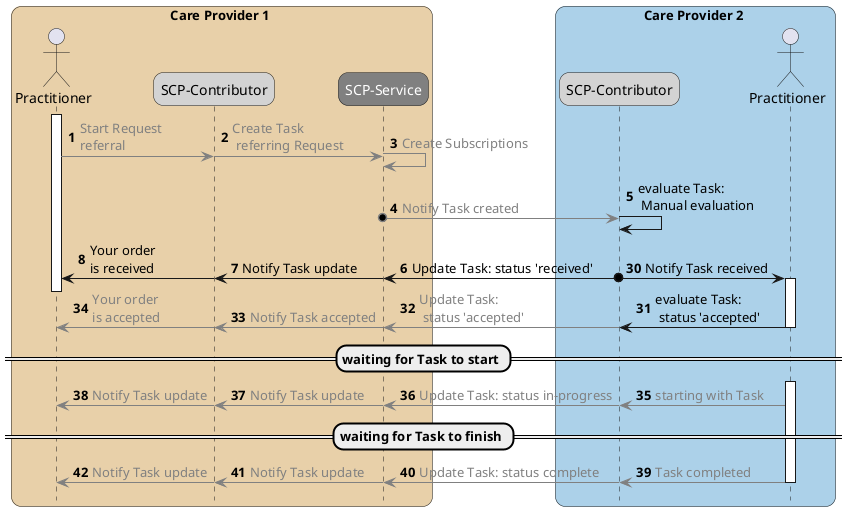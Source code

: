 @startuml overview-task-negotiation-1-2-manual

skinparam roundcorner 20
skinparam defaultFontName Arial 


!pragma teoz true

box Care Provider 1 #e8d0a9
    actor "Practitioner" as P1
    participant "SCP-Contributor" as C1 #LightGray
    participant "<font color=white>SCP-Service" as S1 #Gray
end box
box Care Provider 2 #acd1e9
     participant "SCP-Contributor" as C2 #LightGray
    actor "Practitioner" as P2
end box

hide footbox

activate P1
autonumber 
P1 -[#Gray]> C1 : <color #Gray>Start Request\n<color #Gray>referral
' & C1 -[#Gray]> S1 : Find/select CarePlan

& C1 -[#Gray]> S1 : <color #Gray>Create Task \n <color #Gray>referring Request
' \nand CarePlan (if any)
& S1 -[#Gray]> S1  : <color #Gray>Create Subscriptions
' \nand CareTeam, CarePlan 
' S1 o-[#Gray]> C1 : Notify CareTeam update,\n CarePlan update
 S1 o-[#Gray]> C2  : <color #Gray>Notify Task created

' autonumber 10 "<font color=Gray>0"
& C2 -> C2 : evaluate Task:\n Manual evaluation
 C2 o-> S1 : Update Task: status 'received'
& S1 -> C1 : Notify Task update
& C1 -> P1 : Your order \nis received

autonumber 30

& C2 o-> P2 : Notify Task received
activate P2
deactivate P1
P2 -> C2 : evaluate Task:\n status 'accepted'
deactivate P2
' & note right P2 #WhiteSmoke
' <color #Gray>Accepting a Task
'  <color #Gray>may involve checking on
'  <color #Gray>required data, capacity, etc
' end note

& C2 -[#Gray]> S1 : <color #Gray>Update Task: \n <color #Gray>status 'accepted'
' S1 -[#Gray]> S1  : Update CareTeam, CarePlan
& S1 -[#Gray]> C1 :<color #Gray>Notify Task accepted
' \n CareTeam updated\n CarePlan updated
' & S1 o-[#Gray]> C2 :Notify CareTeam updated\n CarePlan updated
& C1 -[#Gray]> P1 : <color #Gray>Your order \n<color #Gray>is accepted


== waiting for Task to start ==
activate P2
P2 -[#Gray]> C2 : <color #Gray>starting with Task
& C2 -[#Gray]> S1 : <color #Gray>Update Task: status in-progress
& S1 -[#Gray]> C1 : <color #Gray>Notify Task update
& C1 -[#Gray]> P1 : <color #Gray>Notify Task update

== waiting for Task to finish ==
P2 -[#Gray]> C2 : <color #Gray>Task completed
& C2 -[#Gray]> S1 : <color #Gray>Update Task: status complete
& S1 -[#Gray]> C1 : <color #Gray>Notify Task update
& C1 -[#Gray]> P1 : <color #Gray>Notify Task update
deactivate P2
@enduml
